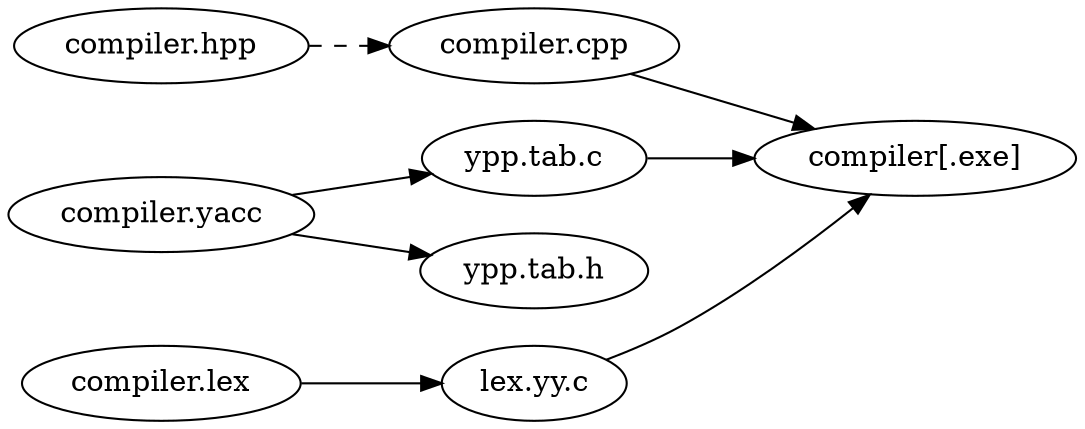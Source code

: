 digraph {

	rankdir=LR;
	
	c [label="compiler[.exe]",shape=oval];
	
	cpp [label="compiler.cpp"];
	hpp [label="compiler.hpp"];
	lpp [label="compiler.lex"];
	ypp [label="compiler.yacc"];

	tabc [label="ypp.tab.c"];
	tabh [label="ypp.tab.h"];
	lexyc [label="lex.yy.c"];
	
	ypp -> tabc -> c;
	ypp -> tabh;
	lpp -> lexyc -> c;
	
	cpp -> c;
	
	hpp -> cpp [style=dashed];
	
}
